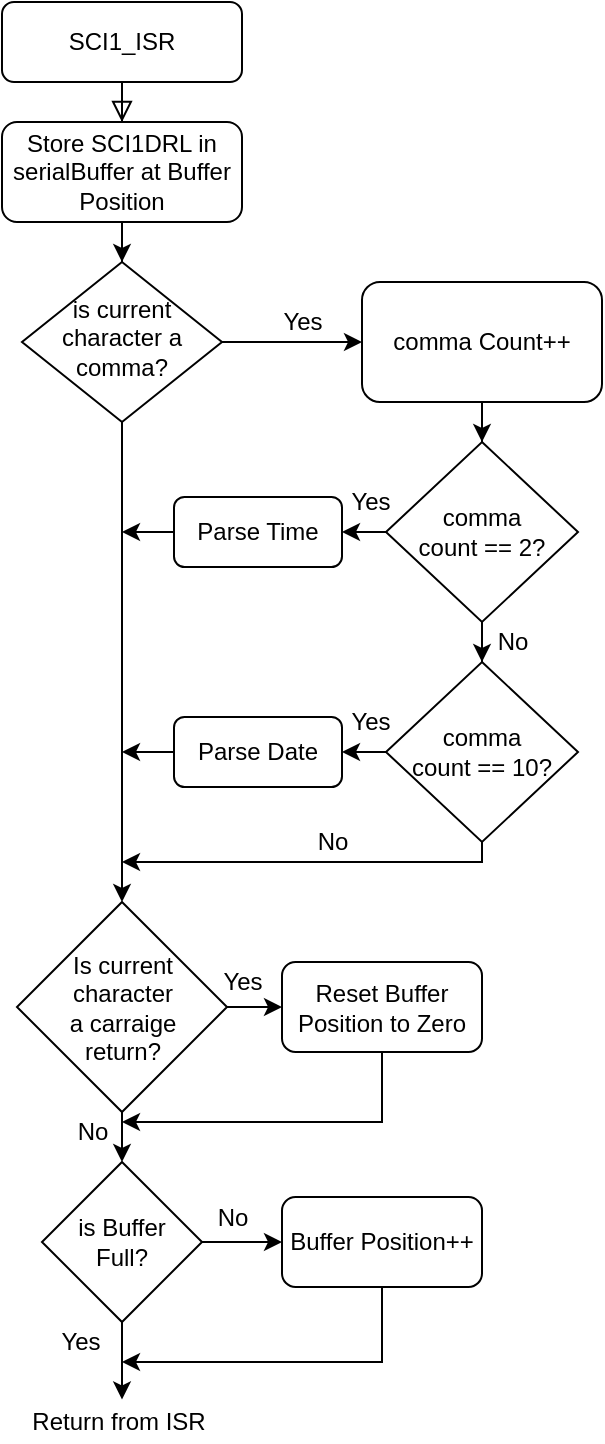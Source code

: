 <mxfile version="12.8.8" type="device"><diagram id="C5RBs43oDa-KdzZeNtuy" name="Page-1"><mxGraphModel dx="1234" dy="753" grid="1" gridSize="10" guides="1" tooltips="1" connect="1" arrows="1" fold="1" page="1" pageScale="1" pageWidth="827" pageHeight="1169" math="0" shadow="0"><root><mxCell id="WIyWlLk6GJQsqaUBKTNV-0"/><mxCell id="WIyWlLk6GJQsqaUBKTNV-1" parent="WIyWlLk6GJQsqaUBKTNV-0"/><mxCell id="WIyWlLk6GJQsqaUBKTNV-2" value="" style="rounded=0;html=1;jettySize=auto;orthogonalLoop=1;fontSize=11;endArrow=block;endFill=0;endSize=8;strokeWidth=1;shadow=0;labelBackgroundColor=none;edgeStyle=orthogonalEdgeStyle;entryX=0.5;entryY=0;entryDx=0;entryDy=0;" parent="WIyWlLk6GJQsqaUBKTNV-1" source="WIyWlLk6GJQsqaUBKTNV-3" target="WIyWlLk6GJQsqaUBKTNV-11" edge="1"><mxGeometry relative="1" as="geometry"><mxPoint x="220" y="150" as="targetPoint"/></mxGeometry></mxCell><mxCell id="WIyWlLk6GJQsqaUBKTNV-3" value="SCI1_ISR" style="rounded=1;whiteSpace=wrap;html=1;fontSize=12;glass=0;strokeWidth=1;shadow=0;" parent="WIyWlLk6GJQsqaUBKTNV-1" vertex="1"><mxGeometry x="160" y="80" width="120" height="40" as="geometry"/></mxCell><mxCell id="jIAjQaB3kpUiGAET4zHf-7" style="edgeStyle=orthogonalEdgeStyle;rounded=0;orthogonalLoop=1;jettySize=auto;html=1;entryX=0;entryY=0.5;entryDx=0;entryDy=0;" edge="1" parent="WIyWlLk6GJQsqaUBKTNV-1" source="WIyWlLk6GJQsqaUBKTNV-10" target="jIAjQaB3kpUiGAET4zHf-0"><mxGeometry relative="1" as="geometry"/></mxCell><mxCell id="jIAjQaB3kpUiGAET4zHf-17" style="edgeStyle=orthogonalEdgeStyle;rounded=0;orthogonalLoop=1;jettySize=auto;html=1;" edge="1" parent="WIyWlLk6GJQsqaUBKTNV-1" source="WIyWlLk6GJQsqaUBKTNV-10" target="jIAjQaB3kpUiGAET4zHf-16"><mxGeometry relative="1" as="geometry"/></mxCell><mxCell id="WIyWlLk6GJQsqaUBKTNV-10" value="is current character a comma?" style="rhombus;whiteSpace=wrap;html=1;shadow=0;fontFamily=Helvetica;fontSize=12;align=center;strokeWidth=1;spacing=6;spacingTop=-4;" parent="WIyWlLk6GJQsqaUBKTNV-1" vertex="1"><mxGeometry x="170" y="210" width="100" height="80" as="geometry"/></mxCell><mxCell id="jIAjQaB3kpUiGAET4zHf-8" style="edgeStyle=orthogonalEdgeStyle;rounded=0;orthogonalLoop=1;jettySize=auto;html=1;entryX=0.5;entryY=0;entryDx=0;entryDy=0;" edge="1" parent="WIyWlLk6GJQsqaUBKTNV-1" source="WIyWlLk6GJQsqaUBKTNV-11" target="WIyWlLk6GJQsqaUBKTNV-10"><mxGeometry relative="1" as="geometry"/></mxCell><mxCell id="WIyWlLk6GJQsqaUBKTNV-11" value="Store SCI1DRL in serialBuffer at Buffer Position" style="rounded=1;whiteSpace=wrap;html=1;fontSize=12;glass=0;strokeWidth=1;shadow=0;" parent="WIyWlLk6GJQsqaUBKTNV-1" vertex="1"><mxGeometry x="160" y="140" width="120" height="50" as="geometry"/></mxCell><mxCell id="jIAjQaB3kpUiGAET4zHf-4" style="edgeStyle=orthogonalEdgeStyle;rounded=0;orthogonalLoop=1;jettySize=auto;html=1;" edge="1" parent="WIyWlLk6GJQsqaUBKTNV-1" source="jIAjQaB3kpUiGAET4zHf-0" target="jIAjQaB3kpUiGAET4zHf-1"><mxGeometry relative="1" as="geometry"/></mxCell><mxCell id="jIAjQaB3kpUiGAET4zHf-0" value="comma Count++" style="rounded=1;whiteSpace=wrap;html=1;" vertex="1" parent="WIyWlLk6GJQsqaUBKTNV-1"><mxGeometry x="340" y="220" width="120" height="60" as="geometry"/></mxCell><mxCell id="jIAjQaB3kpUiGAET4zHf-3" style="edgeStyle=orthogonalEdgeStyle;rounded=0;orthogonalLoop=1;jettySize=auto;html=1;" edge="1" parent="WIyWlLk6GJQsqaUBKTNV-1" source="jIAjQaB3kpUiGAET4zHf-1" target="jIAjQaB3kpUiGAET4zHf-2"><mxGeometry relative="1" as="geometry"/></mxCell><mxCell id="jIAjQaB3kpUiGAET4zHf-9" style="edgeStyle=orthogonalEdgeStyle;rounded=0;orthogonalLoop=1;jettySize=auto;html=1;entryX=1;entryY=0.5;entryDx=0;entryDy=0;" edge="1" parent="WIyWlLk6GJQsqaUBKTNV-1" source="jIAjQaB3kpUiGAET4zHf-1"><mxGeometry relative="1" as="geometry"><mxPoint x="330" y="345" as="targetPoint"/></mxGeometry></mxCell><mxCell id="jIAjQaB3kpUiGAET4zHf-1" value="comma &lt;br&gt;count == 2?" style="rhombus;whiteSpace=wrap;html=1;" vertex="1" parent="WIyWlLk6GJQsqaUBKTNV-1"><mxGeometry x="352" y="300" width="96" height="90" as="geometry"/></mxCell><mxCell id="jIAjQaB3kpUiGAET4zHf-10" style="edgeStyle=orthogonalEdgeStyle;rounded=0;orthogonalLoop=1;jettySize=auto;html=1;entryX=1;entryY=0.5;entryDx=0;entryDy=0;" edge="1" parent="WIyWlLk6GJQsqaUBKTNV-1" source="jIAjQaB3kpUiGAET4zHf-2"><mxGeometry relative="1" as="geometry"><mxPoint x="330" y="455" as="targetPoint"/></mxGeometry></mxCell><mxCell id="jIAjQaB3kpUiGAET4zHf-21" style="edgeStyle=orthogonalEdgeStyle;rounded=0;orthogonalLoop=1;jettySize=auto;html=1;" edge="1" parent="WIyWlLk6GJQsqaUBKTNV-1" source="jIAjQaB3kpUiGAET4zHf-2"><mxGeometry relative="1" as="geometry"><mxPoint x="220" y="510" as="targetPoint"/><Array as="points"><mxPoint x="400" y="510"/></Array></mxGeometry></mxCell><mxCell id="jIAjQaB3kpUiGAET4zHf-2" value="comma &lt;br&gt;count == 10?" style="rhombus;whiteSpace=wrap;html=1;" vertex="1" parent="WIyWlLk6GJQsqaUBKTNV-1"><mxGeometry x="352" y="410" width="96" height="90" as="geometry"/></mxCell><mxCell id="jIAjQaB3kpUiGAET4zHf-20" style="edgeStyle=orthogonalEdgeStyle;rounded=0;orthogonalLoop=1;jettySize=auto;html=1;" edge="1" parent="WIyWlLk6GJQsqaUBKTNV-1" source="jIAjQaB3kpUiGAET4zHf-5"><mxGeometry relative="1" as="geometry"><mxPoint x="220" y="345" as="targetPoint"/></mxGeometry></mxCell><mxCell id="jIAjQaB3kpUiGAET4zHf-5" value="Parse Time" style="rounded=1;whiteSpace=wrap;html=1;" vertex="1" parent="WIyWlLk6GJQsqaUBKTNV-1"><mxGeometry x="246" y="327.5" width="84" height="35" as="geometry"/></mxCell><mxCell id="jIAjQaB3kpUiGAET4zHf-19" style="edgeStyle=orthogonalEdgeStyle;rounded=0;orthogonalLoop=1;jettySize=auto;html=1;" edge="1" parent="WIyWlLk6GJQsqaUBKTNV-1" source="jIAjQaB3kpUiGAET4zHf-6"><mxGeometry relative="1" as="geometry"><mxPoint x="220" y="455" as="targetPoint"/></mxGeometry></mxCell><mxCell id="jIAjQaB3kpUiGAET4zHf-6" value="Parse Date" style="rounded=1;whiteSpace=wrap;html=1;" vertex="1" parent="WIyWlLk6GJQsqaUBKTNV-1"><mxGeometry x="246" y="437.5" width="84" height="35" as="geometry"/></mxCell><mxCell id="jIAjQaB3kpUiGAET4zHf-12" value="Yes" style="text;html=1;align=center;verticalAlign=middle;resizable=0;points=[];autosize=1;" vertex="1" parent="WIyWlLk6GJQsqaUBKTNV-1"><mxGeometry x="324" y="320" width="40" height="20" as="geometry"/></mxCell><mxCell id="jIAjQaB3kpUiGAET4zHf-13" value="Yes" style="text;html=1;align=center;verticalAlign=middle;resizable=0;points=[];autosize=1;" vertex="1" parent="WIyWlLk6GJQsqaUBKTNV-1"><mxGeometry x="290" y="230" width="40" height="20" as="geometry"/></mxCell><mxCell id="jIAjQaB3kpUiGAET4zHf-14" value="Yes" style="text;html=1;align=center;verticalAlign=middle;resizable=0;points=[];autosize=1;" vertex="1" parent="WIyWlLk6GJQsqaUBKTNV-1"><mxGeometry x="324" y="430" width="40" height="20" as="geometry"/></mxCell><mxCell id="jIAjQaB3kpUiGAET4zHf-25" style="edgeStyle=orthogonalEdgeStyle;rounded=0;orthogonalLoop=1;jettySize=auto;html=1;entryX=0;entryY=0.5;entryDx=0;entryDy=0;" edge="1" parent="WIyWlLk6GJQsqaUBKTNV-1" source="jIAjQaB3kpUiGAET4zHf-16" target="jIAjQaB3kpUiGAET4zHf-24"><mxGeometry relative="1" as="geometry"/></mxCell><mxCell id="jIAjQaB3kpUiGAET4zHf-30" style="edgeStyle=orthogonalEdgeStyle;rounded=0;orthogonalLoop=1;jettySize=auto;html=1;" edge="1" parent="WIyWlLk6GJQsqaUBKTNV-1" source="jIAjQaB3kpUiGAET4zHf-16"><mxGeometry relative="1" as="geometry"><mxPoint x="220" y="660" as="targetPoint"/></mxGeometry></mxCell><mxCell id="jIAjQaB3kpUiGAET4zHf-16" value="Is current character &lt;br&gt;a carraige &lt;br&gt;return?" style="rhombus;whiteSpace=wrap;html=1;" vertex="1" parent="WIyWlLk6GJQsqaUBKTNV-1"><mxGeometry x="167.5" y="530" width="105" height="105" as="geometry"/></mxCell><mxCell id="jIAjQaB3kpUiGAET4zHf-22" value="No" style="text;html=1;align=center;verticalAlign=middle;resizable=0;points=[];autosize=1;" vertex="1" parent="WIyWlLk6GJQsqaUBKTNV-1"><mxGeometry x="400" y="390" width="30" height="20" as="geometry"/></mxCell><mxCell id="jIAjQaB3kpUiGAET4zHf-23" value="No" style="text;html=1;align=center;verticalAlign=middle;resizable=0;points=[];autosize=1;" vertex="1" parent="WIyWlLk6GJQsqaUBKTNV-1"><mxGeometry x="310" y="490" width="30" height="20" as="geometry"/></mxCell><mxCell id="jIAjQaB3kpUiGAET4zHf-40" style="edgeStyle=orthogonalEdgeStyle;rounded=0;orthogonalLoop=1;jettySize=auto;html=1;" edge="1" parent="WIyWlLk6GJQsqaUBKTNV-1" source="jIAjQaB3kpUiGAET4zHf-24"><mxGeometry relative="1" as="geometry"><mxPoint x="220" y="640" as="targetPoint"/><Array as="points"><mxPoint x="350" y="640"/><mxPoint x="220" y="640"/></Array></mxGeometry></mxCell><mxCell id="jIAjQaB3kpUiGAET4zHf-24" value="Reset Buffer Position to Zero" style="rounded=1;whiteSpace=wrap;html=1;" vertex="1" parent="WIyWlLk6GJQsqaUBKTNV-1"><mxGeometry x="300" y="560" width="100" height="45" as="geometry"/></mxCell><mxCell id="jIAjQaB3kpUiGAET4zHf-27" value="Yes" style="text;html=1;align=center;verticalAlign=middle;resizable=0;points=[];autosize=1;" vertex="1" parent="WIyWlLk6GJQsqaUBKTNV-1"><mxGeometry x="260" y="560" width="40" height="20" as="geometry"/></mxCell><mxCell id="jIAjQaB3kpUiGAET4zHf-32" style="edgeStyle=orthogonalEdgeStyle;rounded=0;orthogonalLoop=1;jettySize=auto;html=1;" edge="1" parent="WIyWlLk6GJQsqaUBKTNV-1" source="jIAjQaB3kpUiGAET4zHf-31"><mxGeometry relative="1" as="geometry"><mxPoint x="300" y="700" as="targetPoint"/></mxGeometry></mxCell><mxCell id="jIAjQaB3kpUiGAET4zHf-36" style="edgeStyle=orthogonalEdgeStyle;rounded=0;orthogonalLoop=1;jettySize=auto;html=1;entryX=0.525;entryY=-0.064;entryDx=0;entryDy=0;entryPerimeter=0;" edge="1" parent="WIyWlLk6GJQsqaUBKTNV-1" source="jIAjQaB3kpUiGAET4zHf-31" target="jIAjQaB3kpUiGAET4zHf-35"><mxGeometry relative="1" as="geometry"/></mxCell><mxCell id="jIAjQaB3kpUiGAET4zHf-31" value="is Buffer &lt;br&gt;Full?" style="rhombus;whiteSpace=wrap;html=1;" vertex="1" parent="WIyWlLk6GJQsqaUBKTNV-1"><mxGeometry x="180" y="660" width="80" height="80" as="geometry"/></mxCell><mxCell id="jIAjQaB3kpUiGAET4zHf-37" style="edgeStyle=orthogonalEdgeStyle;rounded=0;orthogonalLoop=1;jettySize=auto;html=1;" edge="1" parent="WIyWlLk6GJQsqaUBKTNV-1" source="jIAjQaB3kpUiGAET4zHf-33"><mxGeometry relative="1" as="geometry"><mxPoint x="220" y="760" as="targetPoint"/><Array as="points"><mxPoint x="350" y="760"/></Array></mxGeometry></mxCell><mxCell id="jIAjQaB3kpUiGAET4zHf-33" value="Buffer Position++" style="rounded=1;whiteSpace=wrap;html=1;" vertex="1" parent="WIyWlLk6GJQsqaUBKTNV-1"><mxGeometry x="300" y="677.5" width="100" height="45" as="geometry"/></mxCell><mxCell id="jIAjQaB3kpUiGAET4zHf-34" value="No" style="text;html=1;align=center;verticalAlign=middle;resizable=0;points=[];autosize=1;" vertex="1" parent="WIyWlLk6GJQsqaUBKTNV-1"><mxGeometry x="260" y="677.5" width="30" height="20" as="geometry"/></mxCell><mxCell id="jIAjQaB3kpUiGAET4zHf-35" value="Return from ISR" style="text;html=1;align=center;verticalAlign=middle;resizable=0;points=[];autosize=1;" vertex="1" parent="WIyWlLk6GJQsqaUBKTNV-1"><mxGeometry x="167.5" y="780" width="100" height="20" as="geometry"/></mxCell><mxCell id="jIAjQaB3kpUiGAET4zHf-38" value="No" style="text;html=1;align=center;verticalAlign=middle;resizable=0;points=[];autosize=1;" vertex="1" parent="WIyWlLk6GJQsqaUBKTNV-1"><mxGeometry x="190" y="635" width="30" height="20" as="geometry"/></mxCell><mxCell id="jIAjQaB3kpUiGAET4zHf-39" value="Yes" style="text;html=1;align=center;verticalAlign=middle;resizable=0;points=[];autosize=1;" vertex="1" parent="WIyWlLk6GJQsqaUBKTNV-1"><mxGeometry x="179" y="740" width="40" height="20" as="geometry"/></mxCell></root></mxGraphModel></diagram></mxfile>